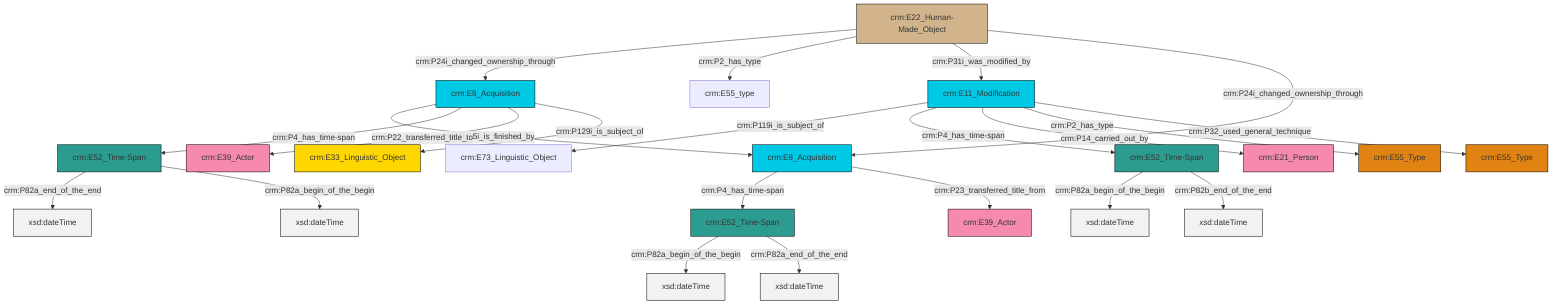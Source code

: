 graph TD
classDef Literal fill:#f2f2f2,stroke:#000000;
classDef CRM_Entity fill:#FFFFFF,stroke:#000000;
classDef Temporal_Entity fill:#00C9E6, stroke:#000000;
classDef Type fill:#E18312, stroke:#000000;
classDef Time-Span fill:#2C9C91, stroke:#000000;
classDef Appellation fill:#FFEB7F, stroke:#000000;
classDef Place fill:#008836, stroke:#000000;
classDef Persistent_Item fill:#B266B2, stroke:#000000;
classDef Conceptual_Object fill:#FFD700, stroke:#000000;
classDef Physical_Thing fill:#D2B48C, stroke:#000000;
classDef Actor fill:#f58aad, stroke:#000000;
classDef PC_Classes fill:#4ce600, stroke:#000000;
classDef Multi fill:#cccccc,stroke:#000000;

2["crm:E11_Modification"]:::Temporal_Entity -->|crm:P119i_is_subject_of| 0["crm:E73_Linguistic_Object"]:::Default
5["crm:E52_Time-Span"]:::Time-Span -->|crm:P82a_begin_of_the_begin| 6[xsd:dateTime]:::Literal
9["crm:E22_Human-Made_Object"]:::Physical_Thing -->|crm:P24i_changed_ownership_through| 10["crm:E8_Acquisition"]:::Temporal_Entity
9["crm:E22_Human-Made_Object"]:::Physical_Thing -->|crm:P2_has_type| 7["crm:E55_type"]:::Default
10["crm:E8_Acquisition"]:::Temporal_Entity -->|crm:P115i_is_finished_by| 11["crm:E8_Acquisition"]:::Temporal_Entity
17["crm:E52_Time-Span"]:::Time-Span -->|crm:P82a_begin_of_the_begin| 18[xsd:dateTime]:::Literal
10["crm:E8_Acquisition"]:::Temporal_Entity -->|crm:P4_has_time-span| 19["crm:E52_Time-Span"]:::Time-Span
19["crm:E52_Time-Span"]:::Time-Span -->|crm:P82a_end_of_the_end| 20[xsd:dateTime]:::Literal
11["crm:E8_Acquisition"]:::Temporal_Entity -->|crm:P4_has_time-span| 5["crm:E52_Time-Span"]:::Time-Span
9["crm:E22_Human-Made_Object"]:::Physical_Thing -->|crm:P31i_was_modified_by| 2["crm:E11_Modification"]:::Temporal_Entity
2["crm:E11_Modification"]:::Temporal_Entity -->|crm:P4_has_time-span| 17["crm:E52_Time-Span"]:::Time-Span
10["crm:E8_Acquisition"]:::Temporal_Entity -->|crm:P22_transferred_title_to| 12["crm:E39_Actor"]:::Actor
17["crm:E52_Time-Span"]:::Time-Span -->|crm:P82b_end_of_the_end| 22[xsd:dateTime]:::Literal
19["crm:E52_Time-Span"]:::Time-Span -->|crm:P82a_begin_of_the_begin| 25[xsd:dateTime]:::Literal
2["crm:E11_Modification"]:::Temporal_Entity -->|crm:P14_carried_out_by| 27["crm:E21_Person"]:::Actor
5["crm:E52_Time-Span"]:::Time-Span -->|crm:P82a_end_of_the_end| 28[xsd:dateTime]:::Literal
10["crm:E8_Acquisition"]:::Temporal_Entity -->|crm:P129i_is_subject_of| 23["crm:E33_Linguistic_Object"]:::Conceptual_Object
9["crm:E22_Human-Made_Object"]:::Physical_Thing -->|crm:P24i_changed_ownership_through| 11["crm:E8_Acquisition"]:::Temporal_Entity
2["crm:E11_Modification"]:::Temporal_Entity -->|crm:P2_has_type| 3["crm:E55_Type"]:::Type
2["crm:E11_Modification"]:::Temporal_Entity -->|crm:P32_used_general_technique| 31["crm:E55_Type"]:::Type
11["crm:E8_Acquisition"]:::Temporal_Entity -->|crm:P23_transferred_title_from| 15["crm:E39_Actor"]:::Actor
